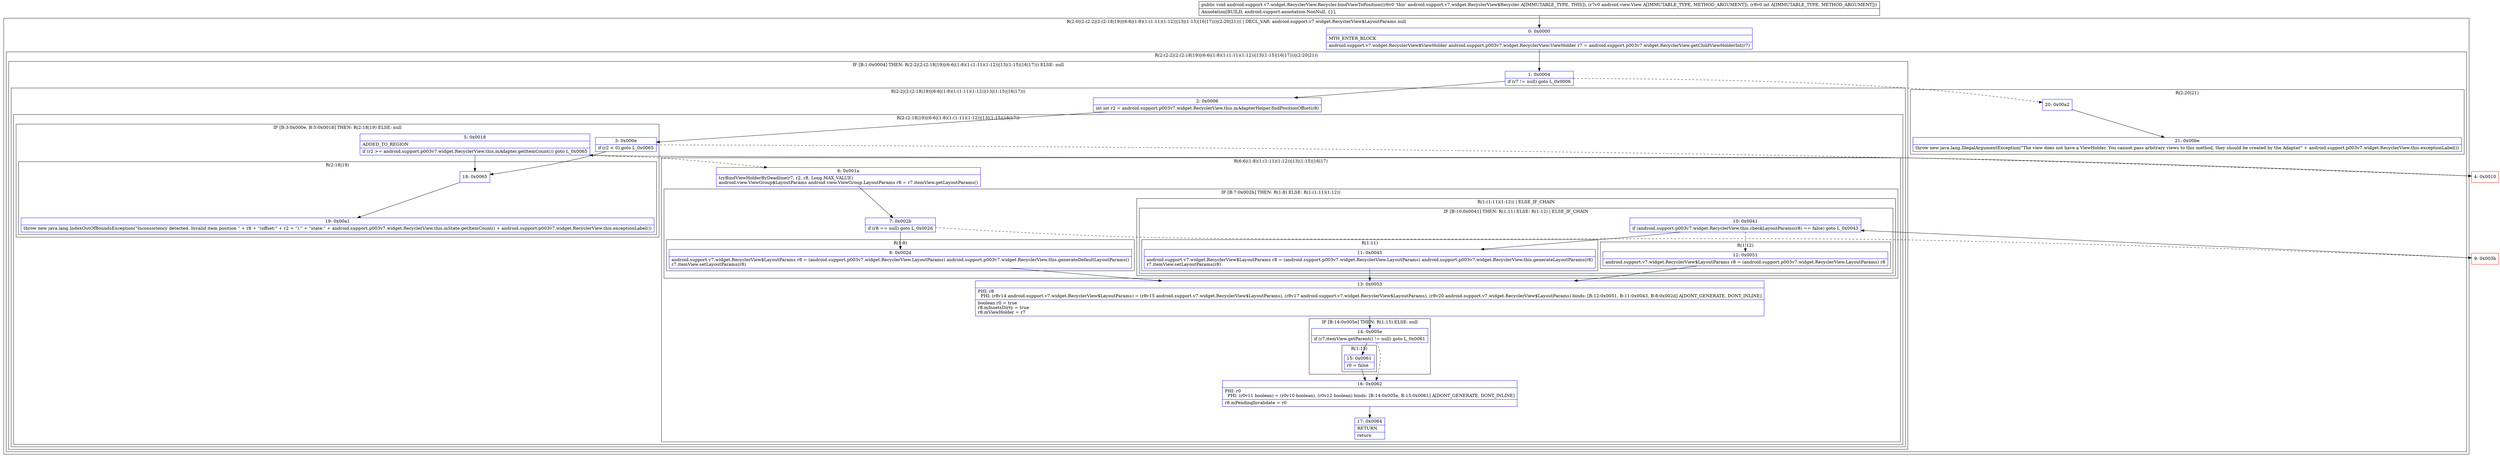 digraph "CFG forandroid.support.v7.widget.RecyclerView.Recycler.bindViewToPosition(Landroid\/view\/View;I)V" {
subgraph cluster_Region_2049136360 {
label = "R(2:0|(2:(2:2|(2:(2:18|19)|(6:6|(1:8)(1:(1:11)(1:12))|13|(1:15)|16|17)))|(2:20|21))) | DECL_VAR: android.support.v7.widget.RecyclerView$LayoutParams null\l";
node [shape=record,color=blue];
Node_0 [shape=record,label="{0\:\ 0x0000|MTH_ENTER_BLOCK\l|android.support.v7.widget.RecyclerView$ViewHolder android.support.p003v7.widget.RecyclerView.ViewHolder r7 = android.support.p003v7.widget.RecyclerView.getChildViewHolderInt(r7)\l}"];
subgraph cluster_Region_292028935 {
label = "R(2:(2:2|(2:(2:18|19)|(6:6|(1:8)(1:(1:11)(1:12))|13|(1:15)|16|17)))|(2:20|21))";
node [shape=record,color=blue];
subgraph cluster_IfRegion_398886618 {
label = "IF [B:1:0x0004] THEN: R(2:2|(2:(2:18|19)|(6:6|(1:8)(1:(1:11)(1:12))|13|(1:15)|16|17))) ELSE: null";
node [shape=record,color=blue];
Node_1 [shape=record,label="{1\:\ 0x0004|if (r7 != null) goto L_0x0006\l}"];
subgraph cluster_Region_1525768895 {
label = "R(2:2|(2:(2:18|19)|(6:6|(1:8)(1:(1:11)(1:12))|13|(1:15)|16|17)))";
node [shape=record,color=blue];
Node_2 [shape=record,label="{2\:\ 0x0006|int int r2 = android.support.p003v7.widget.RecyclerView.this.mAdapterHelper.findPositionOffset(r8)\l}"];
subgraph cluster_Region_2044350303 {
label = "R(2:(2:18|19)|(6:6|(1:8)(1:(1:11)(1:12))|13|(1:15)|16|17))";
node [shape=record,color=blue];
subgraph cluster_IfRegion_319446963 {
label = "IF [B:3:0x000e, B:5:0x0018] THEN: R(2:18|19) ELSE: null";
node [shape=record,color=blue];
Node_3 [shape=record,label="{3\:\ 0x000e|if (r2 \< 0) goto L_0x0065\l}"];
Node_5 [shape=record,label="{5\:\ 0x0018|ADDED_TO_REGION\l|if (r2 \>= android.support.p003v7.widget.RecyclerView.this.mAdapter.getItemCount()) goto L_0x0065\l}"];
subgraph cluster_Region_507420419 {
label = "R(2:18|19)";
node [shape=record,color=blue];
Node_18 [shape=record,label="{18\:\ 0x0065}"];
Node_19 [shape=record,label="{19\:\ 0x00a1|throw new java.lang.IndexOutOfBoundsException(\"Inconsistency detected. Invalid item position \" + r8 + \"(offset:\" + r2 + \").\" + \"state:\" + android.support.p003v7.widget.RecyclerView.this.mState.getItemCount() + android.support.p003v7.widget.RecyclerView.this.exceptionLabel())\l}"];
}
}
subgraph cluster_Region_1706201147 {
label = "R(6:6|(1:8)(1:(1:11)(1:12))|13|(1:15)|16|17)";
node [shape=record,color=blue];
Node_6 [shape=record,label="{6\:\ 0x001a|tryBindViewHolderByDeadline(r7, r2, r8, Long.MAX_VALUE)\landroid.view.ViewGroup$LayoutParams android.view.ViewGroup.LayoutParams r8 = r7.itemView.getLayoutParams()\l}"];
subgraph cluster_IfRegion_760976946 {
label = "IF [B:7:0x002b] THEN: R(1:8) ELSE: R(1:(1:11)(1:12))";
node [shape=record,color=blue];
Node_7 [shape=record,label="{7\:\ 0x002b|if (r8 == null) goto L_0x002d\l}"];
subgraph cluster_Region_1746154710 {
label = "R(1:8)";
node [shape=record,color=blue];
Node_8 [shape=record,label="{8\:\ 0x002d|android.support.v7.widget.RecyclerView$LayoutParams r8 = (android.support.p003v7.widget.RecyclerView.LayoutParams) android.support.p003v7.widget.RecyclerView.this.generateDefaultLayoutParams()\lr7.itemView.setLayoutParams(r8)\l}"];
}
subgraph cluster_Region_1796883180 {
label = "R(1:(1:11)(1:12)) | ELSE_IF_CHAIN\l";
node [shape=record,color=blue];
subgraph cluster_IfRegion_2087644604 {
label = "IF [B:10:0x0041] THEN: R(1:11) ELSE: R(1:12) | ELSE_IF_CHAIN\l";
node [shape=record,color=blue];
Node_10 [shape=record,label="{10\:\ 0x0041|if (android.support.p003v7.widget.RecyclerView.this.checkLayoutParams(r8) == false) goto L_0x0043\l}"];
subgraph cluster_Region_140553002 {
label = "R(1:11)";
node [shape=record,color=blue];
Node_11 [shape=record,label="{11\:\ 0x0043|android.support.v7.widget.RecyclerView$LayoutParams r8 = (android.support.p003v7.widget.RecyclerView.LayoutParams) android.support.p003v7.widget.RecyclerView.this.generateLayoutParams(r8)\lr7.itemView.setLayoutParams(r8)\l}"];
}
subgraph cluster_Region_1037615685 {
label = "R(1:12)";
node [shape=record,color=blue];
Node_12 [shape=record,label="{12\:\ 0x0051|android.support.v7.widget.RecyclerView$LayoutParams r8 = (android.support.p003v7.widget.RecyclerView.LayoutParams) r8\l}"];
}
}
}
}
Node_13 [shape=record,label="{13\:\ 0x0053|PHI: r8 \l  PHI: (r8v14 android.support.v7.widget.RecyclerView$LayoutParams) = (r8v15 android.support.v7.widget.RecyclerView$LayoutParams), (r8v17 android.support.v7.widget.RecyclerView$LayoutParams), (r8v20 android.support.v7.widget.RecyclerView$LayoutParams) binds: [B:12:0x0051, B:11:0x0043, B:8:0x002d] A[DONT_GENERATE, DONT_INLINE]\l|boolean r0 = true\lr8.mInsetsDirty = true\lr8.mViewHolder = r7\l}"];
subgraph cluster_IfRegion_724765866 {
label = "IF [B:14:0x005e] THEN: R(1:15) ELSE: null";
node [shape=record,color=blue];
Node_14 [shape=record,label="{14\:\ 0x005e|if (r7.itemView.getParent() != null) goto L_0x0061\l}"];
subgraph cluster_Region_1475646586 {
label = "R(1:15)";
node [shape=record,color=blue];
Node_15 [shape=record,label="{15\:\ 0x0061|r0 = false\l}"];
}
}
Node_16 [shape=record,label="{16\:\ 0x0062|PHI: r0 \l  PHI: (r0v11 boolean) = (r0v10 boolean), (r0v12 boolean) binds: [B:14:0x005e, B:15:0x0061] A[DONT_GENERATE, DONT_INLINE]\l|r8.mPendingInvalidate = r0\l}"];
Node_17 [shape=record,label="{17\:\ 0x0064|RETURN\l|return\l}"];
}
}
}
}
subgraph cluster_Region_2101916264 {
label = "R(2:20|21)";
node [shape=record,color=blue];
Node_20 [shape=record,label="{20\:\ 0x00a2}"];
Node_21 [shape=record,label="{21\:\ 0x00be|throw new java.lang.IllegalArgumentException(\"The view does not have a ViewHolder. You cannot pass arbitrary views to this method, they should be created by the Adapter\" + android.support.p003v7.widget.RecyclerView.this.exceptionLabel())\l}"];
}
}
}
Node_4 [shape=record,color=red,label="{4\:\ 0x0010}"];
Node_9 [shape=record,color=red,label="{9\:\ 0x003b}"];
MethodNode[shape=record,label="{public void android.support.v7.widget.RecyclerView.Recycler.bindViewToPosition((r6v0 'this' android.support.v7.widget.RecyclerView$Recycler A[IMMUTABLE_TYPE, THIS]), (r7v0 android.view.View A[IMMUTABLE_TYPE, METHOD_ARGUMENT]), (r8v0 int A[IMMUTABLE_TYPE, METHOD_ARGUMENT]))  | Annotation[BUILD, android.support.annotation.NonNull, \{\}], \l}"];
MethodNode -> Node_0;
Node_0 -> Node_1;
Node_1 -> Node_2;
Node_1 -> Node_20[style=dashed];
Node_2 -> Node_3;
Node_3 -> Node_4[style=dashed];
Node_3 -> Node_18;
Node_5 -> Node_6[style=dashed];
Node_5 -> Node_18;
Node_18 -> Node_19;
Node_6 -> Node_7;
Node_7 -> Node_8;
Node_7 -> Node_9[style=dashed];
Node_8 -> Node_13;
Node_10 -> Node_11;
Node_10 -> Node_12[style=dashed];
Node_11 -> Node_13;
Node_12 -> Node_13;
Node_13 -> Node_14;
Node_14 -> Node_15;
Node_14 -> Node_16[style=dashed];
Node_15 -> Node_16;
Node_16 -> Node_17;
Node_20 -> Node_21;
Node_4 -> Node_5;
Node_9 -> Node_10;
}

